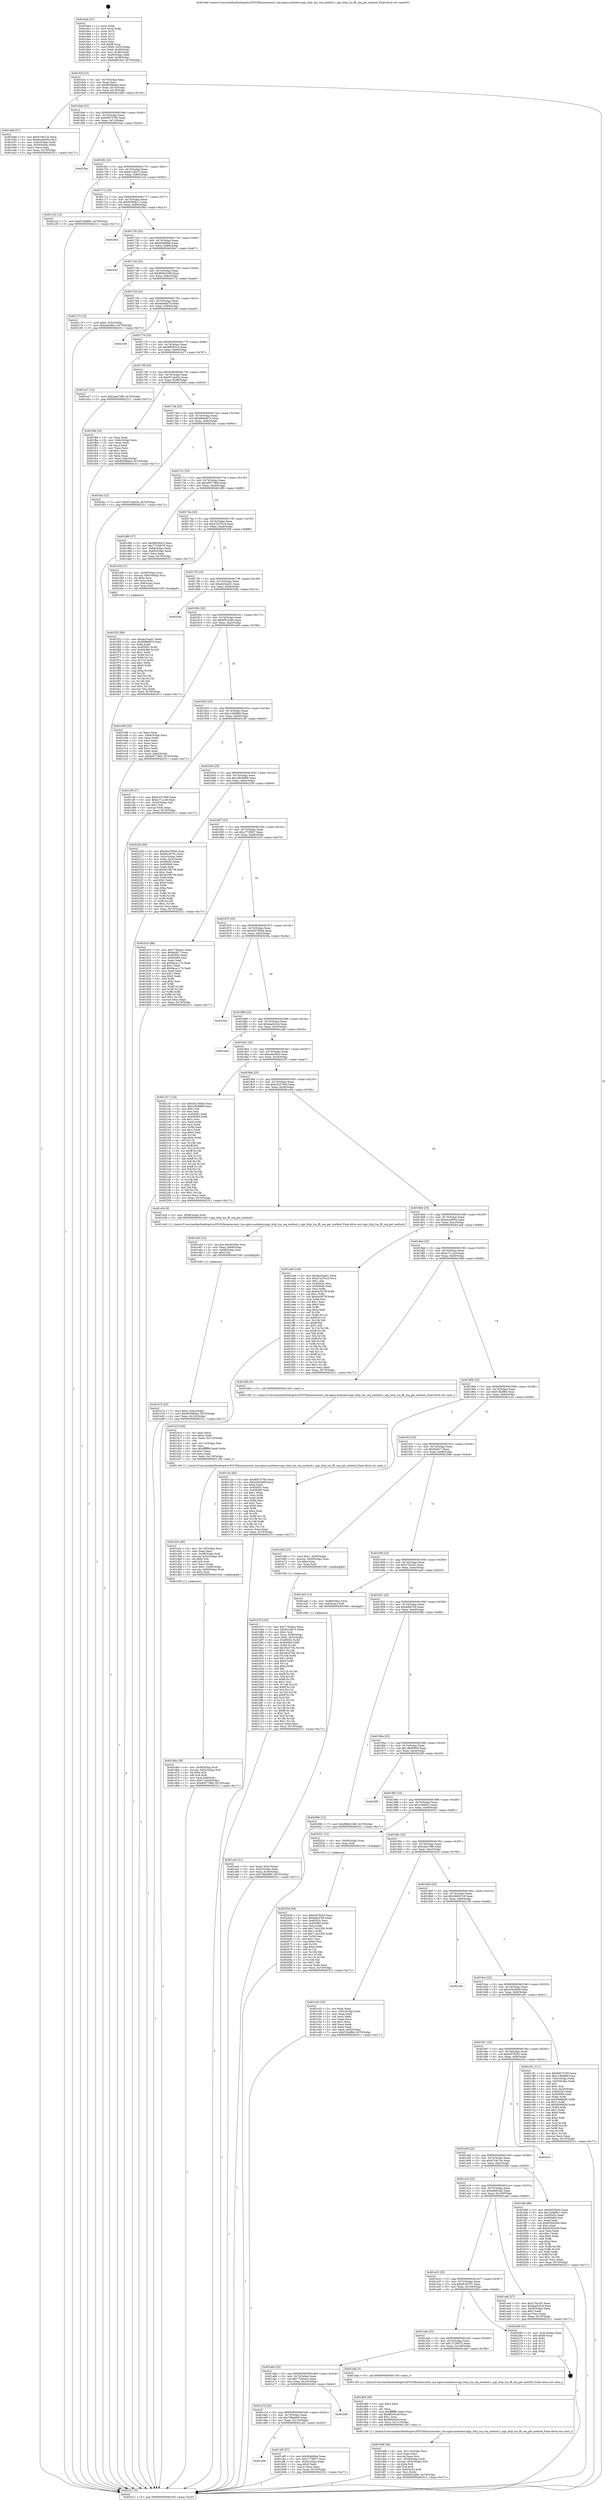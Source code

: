 digraph "0x4016a0" {
  label = "0x4016a0 (/mnt/c/Users/mathe/Desktop/tcc/POCII/binaries/extr_lua-nginx-modulesrcngx_http_lua_req_method.c_ngx_http_lua_ffi_req_get_method_Final-ollvm.out::main(0))"
  labelloc = "t"
  node[shape=record]

  Entry [label="",width=0.3,height=0.3,shape=circle,fillcolor=black,style=filled]
  "0x4016cf" [label="{
     0x4016cf [23]\l
     | [instrs]\l
     &nbsp;&nbsp;0x4016cf \<+3\>: mov -0x70(%rbp),%eax\l
     &nbsp;&nbsp;0x4016d2 \<+2\>: mov %eax,%ecx\l
     &nbsp;&nbsp;0x4016d4 \<+6\>: sub $0x80598de4,%ecx\l
     &nbsp;&nbsp;0x4016da \<+3\>: mov %eax,-0x74(%rbp)\l
     &nbsp;&nbsp;0x4016dd \<+3\>: mov %ecx,-0x78(%rbp)\l
     &nbsp;&nbsp;0x4016e0 \<+6\>: je 0000000000401e8d \<main+0x7ed\>\l
  }"]
  "0x401e8d" [label="{
     0x401e8d [27]\l
     | [instrs]\l
     &nbsp;&nbsp;0x401e8d \<+5\>: mov $0x67c8c7ce,%eax\l
     &nbsp;&nbsp;0x401e92 \<+5\>: mov $0xebcad00a,%ecx\l
     &nbsp;&nbsp;0x401e97 \<+3\>: mov -0x6c(%rbp),%edx\l
     &nbsp;&nbsp;0x401e9a \<+3\>: cmp -0x50(%rbp),%edx\l
     &nbsp;&nbsp;0x401e9d \<+3\>: cmovl %ecx,%eax\l
     &nbsp;&nbsp;0x401ea0 \<+3\>: mov %eax,-0x70(%rbp)\l
     &nbsp;&nbsp;0x401ea3 \<+5\>: jmp 0000000000402311 \<main+0xc71\>\l
  }"]
  "0x4016e6" [label="{
     0x4016e6 [22]\l
     | [instrs]\l
     &nbsp;&nbsp;0x4016e6 \<+5\>: jmp 00000000004016eb \<main+0x4b\>\l
     &nbsp;&nbsp;0x4016eb \<+3\>: mov -0x74(%rbp),%eax\l
     &nbsp;&nbsp;0x4016ee \<+5\>: sub $0x80b75760,%eax\l
     &nbsp;&nbsp;0x4016f3 \<+3\>: mov %eax,-0x7c(%rbp)\l
     &nbsp;&nbsp;0x4016f6 \<+6\>: je 00000000004022ae \<main+0xc0e\>\l
  }"]
  Exit [label="",width=0.3,height=0.3,shape=circle,fillcolor=black,style=filled,peripheries=2]
  "0x4022ae" [label="{
     0x4022ae\l
  }", style=dashed]
  "0x4016fc" [label="{
     0x4016fc [22]\l
     | [instrs]\l
     &nbsp;&nbsp;0x4016fc \<+5\>: jmp 0000000000401701 \<main+0x61\>\l
     &nbsp;&nbsp;0x401701 \<+3\>: mov -0x74(%rbp),%eax\l
     &nbsp;&nbsp;0x401704 \<+5\>: sub $0x81c2fa72,%eax\l
     &nbsp;&nbsp;0x401709 \<+3\>: mov %eax,-0x80(%rbp)\l
     &nbsp;&nbsp;0x40170c \<+6\>: je 0000000000401c22 \<main+0x582\>\l
  }"]
  "0x40203d" [label="{
     0x40203d [94]\l
     | [instrs]\l
     &nbsp;&nbsp;0x40203d \<+5\>: mov $0x65f782b5,%ecx\l
     &nbsp;&nbsp;0x402042 \<+5\>: mov $0x9d0d760,%edx\l
     &nbsp;&nbsp;0x402047 \<+7\>: mov 0x40505c,%esi\l
     &nbsp;&nbsp;0x40204e \<+8\>: mov 0x405060,%r8d\l
     &nbsp;&nbsp;0x402056 \<+3\>: mov %esi,%r9d\l
     &nbsp;&nbsp;0x402059 \<+7\>: add $0x71dc2350,%r9d\l
     &nbsp;&nbsp;0x402060 \<+4\>: sub $0x1,%r9d\l
     &nbsp;&nbsp;0x402064 \<+7\>: sub $0x71dc2350,%r9d\l
     &nbsp;&nbsp;0x40206b \<+4\>: imul %r9d,%esi\l
     &nbsp;&nbsp;0x40206f \<+3\>: and $0x1,%esi\l
     &nbsp;&nbsp;0x402072 \<+3\>: cmp $0x0,%esi\l
     &nbsp;&nbsp;0x402075 \<+4\>: sete %r10b\l
     &nbsp;&nbsp;0x402079 \<+4\>: cmp $0xa,%r8d\l
     &nbsp;&nbsp;0x40207d \<+4\>: setl %r11b\l
     &nbsp;&nbsp;0x402081 \<+3\>: mov %r10b,%bl\l
     &nbsp;&nbsp;0x402084 \<+3\>: and %r11b,%bl\l
     &nbsp;&nbsp;0x402087 \<+3\>: xor %r11b,%r10b\l
     &nbsp;&nbsp;0x40208a \<+3\>: or %r10b,%bl\l
     &nbsp;&nbsp;0x40208d \<+3\>: test $0x1,%bl\l
     &nbsp;&nbsp;0x402090 \<+3\>: cmovne %edx,%ecx\l
     &nbsp;&nbsp;0x402093 \<+3\>: mov %ecx,-0x70(%rbp)\l
     &nbsp;&nbsp;0x402096 \<+5\>: jmp 0000000000402311 \<main+0xc71\>\l
  }"]
  "0x401c22" [label="{
     0x401c22 [12]\l
     | [instrs]\l
     &nbsp;&nbsp;0x401c22 \<+7\>: movl $0xf15bdf84,-0x70(%rbp)\l
     &nbsp;&nbsp;0x401c29 \<+5\>: jmp 0000000000402311 \<main+0xc71\>\l
  }"]
  "0x401712" [label="{
     0x401712 [25]\l
     | [instrs]\l
     &nbsp;&nbsp;0x401712 \<+5\>: jmp 0000000000401717 \<main+0x77\>\l
     &nbsp;&nbsp;0x401717 \<+3\>: mov -0x74(%rbp),%eax\l
     &nbsp;&nbsp;0x40171a \<+5\>: sub $0x81f0db11,%eax\l
     &nbsp;&nbsp;0x40171f \<+6\>: mov %eax,-0x84(%rbp)\l
     &nbsp;&nbsp;0x401725 \<+6\>: je 00000000004020b3 \<main+0xa13\>\l
  }"]
  "0x401f53" [label="{
     0x401f53 [89]\l
     | [instrs]\l
     &nbsp;&nbsp;0x401f53 \<+5\>: mov $0xab25aa01,%edx\l
     &nbsp;&nbsp;0x401f58 \<+5\>: mov $0x999e0874,%esi\l
     &nbsp;&nbsp;0x401f5d \<+3\>: xor %r8d,%r8d\l
     &nbsp;&nbsp;0x401f60 \<+8\>: mov 0x40505c,%r9d\l
     &nbsp;&nbsp;0x401f68 \<+8\>: mov 0x405060,%r10d\l
     &nbsp;&nbsp;0x401f70 \<+4\>: sub $0x1,%r8d\l
     &nbsp;&nbsp;0x401f74 \<+3\>: mov %r9d,%r11d\l
     &nbsp;&nbsp;0x401f77 \<+3\>: add %r8d,%r11d\l
     &nbsp;&nbsp;0x401f7a \<+4\>: imul %r11d,%r9d\l
     &nbsp;&nbsp;0x401f7e \<+4\>: and $0x1,%r9d\l
     &nbsp;&nbsp;0x401f82 \<+4\>: cmp $0x0,%r9d\l
     &nbsp;&nbsp;0x401f86 \<+3\>: sete %bl\l
     &nbsp;&nbsp;0x401f89 \<+4\>: cmp $0xa,%r10d\l
     &nbsp;&nbsp;0x401f8d \<+4\>: setl %r14b\l
     &nbsp;&nbsp;0x401f91 \<+3\>: mov %bl,%r15b\l
     &nbsp;&nbsp;0x401f94 \<+3\>: and %r14b,%r15b\l
     &nbsp;&nbsp;0x401f97 \<+3\>: xor %r14b,%bl\l
     &nbsp;&nbsp;0x401f9a \<+3\>: or %bl,%r15b\l
     &nbsp;&nbsp;0x401f9d \<+4\>: test $0x1,%r15b\l
     &nbsp;&nbsp;0x401fa1 \<+3\>: cmovne %esi,%edx\l
     &nbsp;&nbsp;0x401fa4 \<+3\>: mov %edx,-0x70(%rbp)\l
     &nbsp;&nbsp;0x401fa7 \<+5\>: jmp 0000000000402311 \<main+0xc71\>\l
  }"]
  "0x4020b3" [label="{
     0x4020b3\l
  }", style=dashed]
  "0x40172b" [label="{
     0x40172b [25]\l
     | [instrs]\l
     &nbsp;&nbsp;0x40172b \<+5\>: jmp 0000000000401730 \<main+0x90\>\l
     &nbsp;&nbsp;0x401730 \<+3\>: mov -0x74(%rbp),%eax\l
     &nbsp;&nbsp;0x401733 \<+5\>: sub $0x85afd9eb,%eax\l
     &nbsp;&nbsp;0x401738 \<+6\>: mov %eax,-0x88(%rbp)\l
     &nbsp;&nbsp;0x40173e \<+6\>: je 00000000004020a7 \<main+0xa07\>\l
  }"]
  "0x401e74" [label="{
     0x401e74 [25]\l
     | [instrs]\l
     &nbsp;&nbsp;0x401e74 \<+7\>: movl $0x0,-0x6c(%rbp)\l
     &nbsp;&nbsp;0x401e7b \<+7\>: movl $0x80598de4,-0x70(%rbp)\l
     &nbsp;&nbsp;0x401e82 \<+6\>: mov %eax,-0x120(%rbp)\l
     &nbsp;&nbsp;0x401e88 \<+5\>: jmp 0000000000402311 \<main+0xc71\>\l
  }"]
  "0x4020a7" [label="{
     0x4020a7\l
  }", style=dashed]
  "0x401744" [label="{
     0x401744 [25]\l
     | [instrs]\l
     &nbsp;&nbsp;0x401744 \<+5\>: jmp 0000000000401749 \<main+0xa9\>\l
     &nbsp;&nbsp;0x401749 \<+3\>: mov -0x74(%rbp),%eax\l
     &nbsp;&nbsp;0x40174c \<+5\>: sub $0x86b62348,%eax\l
     &nbsp;&nbsp;0x401751 \<+6\>: mov %eax,-0x8c(%rbp)\l
     &nbsp;&nbsp;0x401757 \<+6\>: je 0000000000402174 \<main+0xad4\>\l
  }"]
  "0x401e5d" [label="{
     0x401e5d [23]\l
     | [instrs]\l
     &nbsp;&nbsp;0x401e5d \<+10\>: movabs $0x4030b6,%rdi\l
     &nbsp;&nbsp;0x401e67 \<+3\>: mov %eax,-0x68(%rbp)\l
     &nbsp;&nbsp;0x401e6a \<+3\>: mov -0x68(%rbp),%esi\l
     &nbsp;&nbsp;0x401e6d \<+2\>: mov $0x0,%al\l
     &nbsp;&nbsp;0x401e6f \<+5\>: call 0000000000401040 \<printf@plt\>\l
     | [calls]\l
     &nbsp;&nbsp;0x401040 \{1\} (unknown)\l
  }"]
  "0x402174" [label="{
     0x402174 [19]\l
     | [instrs]\l
     &nbsp;&nbsp;0x402174 \<+7\>: movl $0x0,-0x3c(%rbp)\l
     &nbsp;&nbsp;0x40217b \<+7\>: movl $0xe4ec8fce,-0x70(%rbp)\l
     &nbsp;&nbsp;0x402182 \<+5\>: jmp 0000000000402311 \<main+0xc71\>\l
  }"]
  "0x40175d" [label="{
     0x40175d [25]\l
     | [instrs]\l
     &nbsp;&nbsp;0x40175d \<+5\>: jmp 0000000000401762 \<main+0xc2\>\l
     &nbsp;&nbsp;0x401762 \<+3\>: mov -0x74(%rbp),%eax\l
     &nbsp;&nbsp;0x401765 \<+5\>: sub $0x8ae8da7b,%eax\l
     &nbsp;&nbsp;0x40176a \<+6\>: mov %eax,-0x90(%rbp)\l
     &nbsp;&nbsp;0x401770 \<+6\>: je 0000000000402168 \<main+0xac8\>\l
  }"]
  "0x401dd8" [label="{
     0x401dd8 [46]\l
     | [instrs]\l
     &nbsp;&nbsp;0x401dd8 \<+6\>: mov -0x11c(%rbp),%ecx\l
     &nbsp;&nbsp;0x401dde \<+3\>: imul %eax,%ecx\l
     &nbsp;&nbsp;0x401de1 \<+3\>: movslq %ecx,%rsi\l
     &nbsp;&nbsp;0x401de4 \<+4\>: mov -0x58(%rbp),%rdi\l
     &nbsp;&nbsp;0x401de8 \<+4\>: movslq -0x5c(%rbp),%r8\l
     &nbsp;&nbsp;0x401dec \<+4\>: shl $0x4,%r8\l
     &nbsp;&nbsp;0x401df0 \<+3\>: add %r8,%rdi\l
     &nbsp;&nbsp;0x401df3 \<+4\>: mov 0x8(%rdi),%rdi\l
     &nbsp;&nbsp;0x401df7 \<+3\>: mov %rsi,(%rdi)\l
     &nbsp;&nbsp;0x401dfa \<+7\>: movl $0xbf522a9c,-0x70(%rbp)\l
     &nbsp;&nbsp;0x401e01 \<+5\>: jmp 0000000000402311 \<main+0xc71\>\l
  }"]
  "0x402168" [label="{
     0x402168\l
  }", style=dashed]
  "0x401776" [label="{
     0x401776 [25]\l
     | [instrs]\l
     &nbsp;&nbsp;0x401776 \<+5\>: jmp 000000000040177b \<main+0xdb\>\l
     &nbsp;&nbsp;0x40177b \<+3\>: mov -0x74(%rbp),%eax\l
     &nbsp;&nbsp;0x40177e \<+5\>: sub $0x8f9393c3,%eax\l
     &nbsp;&nbsp;0x401783 \<+6\>: mov %eax,-0x94(%rbp)\l
     &nbsp;&nbsp;0x401789 \<+6\>: je 0000000000401e27 \<main+0x787\>\l
  }"]
  "0x401db0" [label="{
     0x401db0 [40]\l
     | [instrs]\l
     &nbsp;&nbsp;0x401db0 \<+5\>: mov $0x2,%ecx\l
     &nbsp;&nbsp;0x401db5 \<+1\>: cltd\l
     &nbsp;&nbsp;0x401db6 \<+2\>: idiv %ecx\l
     &nbsp;&nbsp;0x401db8 \<+6\>: imul $0xfffffffe,%edx,%ecx\l
     &nbsp;&nbsp;0x401dbe \<+6\>: sub $0x8f2eb2af,%ecx\l
     &nbsp;&nbsp;0x401dc4 \<+3\>: add $0x1,%ecx\l
     &nbsp;&nbsp;0x401dc7 \<+6\>: add $0x8f2eb2af,%ecx\l
     &nbsp;&nbsp;0x401dcd \<+6\>: mov %ecx,-0x11c(%rbp)\l
     &nbsp;&nbsp;0x401dd3 \<+5\>: call 0000000000401160 \<next_i\>\l
     | [calls]\l
     &nbsp;&nbsp;0x401160 \{1\} (/mnt/c/Users/mathe/Desktop/tcc/POCII/binaries/extr_lua-nginx-modulesrcngx_http_lua_req_method.c_ngx_http_lua_ffi_req_get_method_Final-ollvm.out::next_i)\l
  }"]
  "0x401e27" [label="{
     0x401e27 [12]\l
     | [instrs]\l
     &nbsp;&nbsp;0x401e27 \<+7\>: movl $0x2eee7df6,-0x70(%rbp)\l
     &nbsp;&nbsp;0x401e2e \<+5\>: jmp 0000000000402311 \<main+0xc71\>\l
  }"]
  "0x40178f" [label="{
     0x40178f [25]\l
     | [instrs]\l
     &nbsp;&nbsp;0x40178f \<+5\>: jmp 0000000000401794 \<main+0xf4\>\l
     &nbsp;&nbsp;0x401794 \<+3\>: mov -0x74(%rbp),%eax\l
     &nbsp;&nbsp;0x401797 \<+5\>: sub $0x97cab03a,%eax\l
     &nbsp;&nbsp;0x40179c \<+6\>: mov %eax,-0x98(%rbp)\l
     &nbsp;&nbsp;0x4017a2 \<+6\>: je 0000000000401fb8 \<main+0x918\>\l
  }"]
  "0x401d6a" [label="{
     0x401d6a [38]\l
     | [instrs]\l
     &nbsp;&nbsp;0x401d6a \<+4\>: mov -0x58(%rbp),%rdi\l
     &nbsp;&nbsp;0x401d6e \<+4\>: movslq -0x5c(%rbp),%r8\l
     &nbsp;&nbsp;0x401d72 \<+4\>: shl $0x4,%r8\l
     &nbsp;&nbsp;0x401d76 \<+3\>: add %r8,%rdi\l
     &nbsp;&nbsp;0x401d79 \<+4\>: mov %rax,0x8(%rdi)\l
     &nbsp;&nbsp;0x401d7d \<+7\>: movl $0x0,-0x64(%rbp)\l
     &nbsp;&nbsp;0x401d84 \<+7\>: movl $0xa0977d69,-0x70(%rbp)\l
     &nbsp;&nbsp;0x401d8b \<+5\>: jmp 0000000000402311 \<main+0xc71\>\l
  }"]
  "0x401fb8" [label="{
     0x401fb8 [33]\l
     | [instrs]\l
     &nbsp;&nbsp;0x401fb8 \<+2\>: xor %eax,%eax\l
     &nbsp;&nbsp;0x401fba \<+3\>: mov -0x6c(%rbp),%ecx\l
     &nbsp;&nbsp;0x401fbd \<+2\>: mov %eax,%edx\l
     &nbsp;&nbsp;0x401fbf \<+2\>: sub %ecx,%edx\l
     &nbsp;&nbsp;0x401fc1 \<+2\>: mov %eax,%ecx\l
     &nbsp;&nbsp;0x401fc3 \<+3\>: sub $0x1,%ecx\l
     &nbsp;&nbsp;0x401fc6 \<+2\>: add %ecx,%edx\l
     &nbsp;&nbsp;0x401fc8 \<+2\>: sub %edx,%eax\l
     &nbsp;&nbsp;0x401fca \<+3\>: mov %eax,-0x6c(%rbp)\l
     &nbsp;&nbsp;0x401fcd \<+7\>: movl $0x80598de4,-0x70(%rbp)\l
     &nbsp;&nbsp;0x401fd4 \<+5\>: jmp 0000000000402311 \<main+0xc71\>\l
  }"]
  "0x4017a8" [label="{
     0x4017a8 [25]\l
     | [instrs]\l
     &nbsp;&nbsp;0x4017a8 \<+5\>: jmp 00000000004017ad \<main+0x10d\>\l
     &nbsp;&nbsp;0x4017ad \<+3\>: mov -0x74(%rbp),%eax\l
     &nbsp;&nbsp;0x4017b0 \<+5\>: sub $0x999e0874,%eax\l
     &nbsp;&nbsp;0x4017b5 \<+6\>: mov %eax,-0x9c(%rbp)\l
     &nbsp;&nbsp;0x4017bb \<+6\>: je 0000000000401fac \<main+0x90c\>\l
  }"]
  "0x401d3c" [label="{
     0x401d3c [46]\l
     | [instrs]\l
     &nbsp;&nbsp;0x401d3c \<+6\>: mov -0x118(%rbp),%ecx\l
     &nbsp;&nbsp;0x401d42 \<+3\>: imul %eax,%ecx\l
     &nbsp;&nbsp;0x401d45 \<+4\>: mov -0x58(%rbp),%rdi\l
     &nbsp;&nbsp;0x401d49 \<+4\>: movslq -0x5c(%rbp),%r8\l
     &nbsp;&nbsp;0x401d4d \<+4\>: shl $0x4,%r8\l
     &nbsp;&nbsp;0x401d51 \<+3\>: add %r8,%rdi\l
     &nbsp;&nbsp;0x401d54 \<+2\>: mov %ecx,(%rdi)\l
     &nbsp;&nbsp;0x401d56 \<+7\>: movl $0x1,-0x60(%rbp)\l
     &nbsp;&nbsp;0x401d5d \<+4\>: movslq -0x60(%rbp),%rdi\l
     &nbsp;&nbsp;0x401d61 \<+4\>: shl $0x3,%rdi\l
     &nbsp;&nbsp;0x401d65 \<+5\>: call 0000000000401050 \<malloc@plt\>\l
     | [calls]\l
     &nbsp;&nbsp;0x401050 \{1\} (unknown)\l
  }"]
  "0x401fac" [label="{
     0x401fac [12]\l
     | [instrs]\l
     &nbsp;&nbsp;0x401fac \<+7\>: movl $0x97cab03a,-0x70(%rbp)\l
     &nbsp;&nbsp;0x401fb3 \<+5\>: jmp 0000000000402311 \<main+0xc71\>\l
  }"]
  "0x4017c1" [label="{
     0x4017c1 [25]\l
     | [instrs]\l
     &nbsp;&nbsp;0x4017c1 \<+5\>: jmp 00000000004017c6 \<main+0x126\>\l
     &nbsp;&nbsp;0x4017c6 \<+3\>: mov -0x74(%rbp),%eax\l
     &nbsp;&nbsp;0x4017c9 \<+5\>: sub $0xa0977d69,%eax\l
     &nbsp;&nbsp;0x4017ce \<+6\>: mov %eax,-0xa0(%rbp)\l
     &nbsp;&nbsp;0x4017d4 \<+6\>: je 0000000000401d90 \<main+0x6f0\>\l
  }"]
  "0x401d10" [label="{
     0x401d10 [44]\l
     | [instrs]\l
     &nbsp;&nbsp;0x401d10 \<+2\>: xor %ecx,%ecx\l
     &nbsp;&nbsp;0x401d12 \<+5\>: mov $0x2,%edx\l
     &nbsp;&nbsp;0x401d17 \<+6\>: mov %edx,-0x114(%rbp)\l
     &nbsp;&nbsp;0x401d1d \<+1\>: cltd\l
     &nbsp;&nbsp;0x401d1e \<+6\>: mov -0x114(%rbp),%esi\l
     &nbsp;&nbsp;0x401d24 \<+2\>: idiv %esi\l
     &nbsp;&nbsp;0x401d26 \<+6\>: imul $0xfffffffe,%edx,%edx\l
     &nbsp;&nbsp;0x401d2c \<+3\>: sub $0x1,%ecx\l
     &nbsp;&nbsp;0x401d2f \<+2\>: sub %ecx,%edx\l
     &nbsp;&nbsp;0x401d31 \<+6\>: mov %edx,-0x118(%rbp)\l
     &nbsp;&nbsp;0x401d37 \<+5\>: call 0000000000401160 \<next_i\>\l
     | [calls]\l
     &nbsp;&nbsp;0x401160 \{1\} (/mnt/c/Users/mathe/Desktop/tcc/POCII/binaries/extr_lua-nginx-modulesrcngx_http_lua_req_method.c_ngx_http_lua_ffi_req_get_method_Final-ollvm.out::next_i)\l
  }"]
  "0x401d90" [label="{
     0x401d90 [27]\l
     | [instrs]\l
     &nbsp;&nbsp;0x401d90 \<+5\>: mov $0x8f9393c3,%eax\l
     &nbsp;&nbsp;0x401d95 \<+5\>: mov $0x77230075,%ecx\l
     &nbsp;&nbsp;0x401d9a \<+3\>: mov -0x64(%rbp),%edx\l
     &nbsp;&nbsp;0x401d9d \<+3\>: cmp -0x60(%rbp),%edx\l
     &nbsp;&nbsp;0x401da0 \<+3\>: cmovl %ecx,%eax\l
     &nbsp;&nbsp;0x401da3 \<+3\>: mov %eax,-0x70(%rbp)\l
     &nbsp;&nbsp;0x401da6 \<+5\>: jmp 0000000000402311 \<main+0xc71\>\l
  }"]
  "0x4017da" [label="{
     0x4017da [25]\l
     | [instrs]\l
     &nbsp;&nbsp;0x4017da \<+5\>: jmp 00000000004017df \<main+0x13f\>\l
     &nbsp;&nbsp;0x4017df \<+3\>: mov -0x74(%rbp),%eax\l
     &nbsp;&nbsp;0x4017e2 \<+5\>: sub $0xa7a47b16,%eax\l
     &nbsp;&nbsp;0x4017e7 \<+6\>: mov %eax,-0xa4(%rbp)\l
     &nbsp;&nbsp;0x4017ed \<+6\>: je 0000000000401f38 \<main+0x898\>\l
  }"]
  "0x401b7f" [label="{
     0x401b7f [163]\l
     | [instrs]\l
     &nbsp;&nbsp;0x401b7f \<+5\>: mov $0x772b5acc,%ecx\l
     &nbsp;&nbsp;0x401b84 \<+5\>: mov $0x81c2fa72,%edx\l
     &nbsp;&nbsp;0x401b89 \<+3\>: mov $0x1,%sil\l
     &nbsp;&nbsp;0x401b8c \<+4\>: mov %rax,-0x58(%rbp)\l
     &nbsp;&nbsp;0x401b90 \<+7\>: movl $0x0,-0x5c(%rbp)\l
     &nbsp;&nbsp;0x401b97 \<+8\>: mov 0x40505c,%r8d\l
     &nbsp;&nbsp;0x401b9f \<+8\>: mov 0x405060,%r9d\l
     &nbsp;&nbsp;0x401ba7 \<+3\>: mov %r8d,%r10d\l
     &nbsp;&nbsp;0x401baa \<+7\>: add $0x28cd75fc,%r10d\l
     &nbsp;&nbsp;0x401bb1 \<+4\>: sub $0x1,%r10d\l
     &nbsp;&nbsp;0x401bb5 \<+7\>: sub $0x28cd75fc,%r10d\l
     &nbsp;&nbsp;0x401bbc \<+4\>: imul %r10d,%r8d\l
     &nbsp;&nbsp;0x401bc0 \<+4\>: and $0x1,%r8d\l
     &nbsp;&nbsp;0x401bc4 \<+4\>: cmp $0x0,%r8d\l
     &nbsp;&nbsp;0x401bc8 \<+4\>: sete %r11b\l
     &nbsp;&nbsp;0x401bcc \<+4\>: cmp $0xa,%r9d\l
     &nbsp;&nbsp;0x401bd0 \<+3\>: setl %bl\l
     &nbsp;&nbsp;0x401bd3 \<+3\>: mov %r11b,%r14b\l
     &nbsp;&nbsp;0x401bd6 \<+4\>: xor $0xff,%r14b\l
     &nbsp;&nbsp;0x401bda \<+3\>: mov %bl,%r15b\l
     &nbsp;&nbsp;0x401bdd \<+4\>: xor $0xff,%r15b\l
     &nbsp;&nbsp;0x401be1 \<+4\>: xor $0x1,%sil\l
     &nbsp;&nbsp;0x401be5 \<+3\>: mov %r14b,%r12b\l
     &nbsp;&nbsp;0x401be8 \<+4\>: and $0xff,%r12b\l
     &nbsp;&nbsp;0x401bec \<+3\>: and %sil,%r11b\l
     &nbsp;&nbsp;0x401bef \<+3\>: mov %r15b,%r13b\l
     &nbsp;&nbsp;0x401bf2 \<+4\>: and $0xff,%r13b\l
     &nbsp;&nbsp;0x401bf6 \<+3\>: and %sil,%bl\l
     &nbsp;&nbsp;0x401bf9 \<+3\>: or %r11b,%r12b\l
     &nbsp;&nbsp;0x401bfc \<+3\>: or %bl,%r13b\l
     &nbsp;&nbsp;0x401bff \<+3\>: xor %r13b,%r12b\l
     &nbsp;&nbsp;0x401c02 \<+3\>: or %r15b,%r14b\l
     &nbsp;&nbsp;0x401c05 \<+4\>: xor $0xff,%r14b\l
     &nbsp;&nbsp;0x401c09 \<+4\>: or $0x1,%sil\l
     &nbsp;&nbsp;0x401c0d \<+3\>: and %sil,%r14b\l
     &nbsp;&nbsp;0x401c10 \<+3\>: or %r14b,%r12b\l
     &nbsp;&nbsp;0x401c13 \<+4\>: test $0x1,%r12b\l
     &nbsp;&nbsp;0x401c17 \<+3\>: cmovne %edx,%ecx\l
     &nbsp;&nbsp;0x401c1a \<+3\>: mov %ecx,-0x70(%rbp)\l
     &nbsp;&nbsp;0x401c1d \<+5\>: jmp 0000000000402311 \<main+0xc71\>\l
  }"]
  "0x401f38" [label="{
     0x401f38 [27]\l
     | [instrs]\l
     &nbsp;&nbsp;0x401f38 \<+4\>: mov -0x58(%rbp),%rax\l
     &nbsp;&nbsp;0x401f3c \<+4\>: movslq -0x6c(%rbp),%rcx\l
     &nbsp;&nbsp;0x401f40 \<+4\>: shl $0x4,%rcx\l
     &nbsp;&nbsp;0x401f44 \<+3\>: add %rcx,%rax\l
     &nbsp;&nbsp;0x401f47 \<+4\>: mov 0x8(%rax),%rax\l
     &nbsp;&nbsp;0x401f4b \<+3\>: mov %rax,%rdi\l
     &nbsp;&nbsp;0x401f4e \<+5\>: call 0000000000401030 \<free@plt\>\l
     | [calls]\l
     &nbsp;&nbsp;0x401030 \{1\} (unknown)\l
  }"]
  "0x4017f3" [label="{
     0x4017f3 [25]\l
     | [instrs]\l
     &nbsp;&nbsp;0x4017f3 \<+5\>: jmp 00000000004017f8 \<main+0x158\>\l
     &nbsp;&nbsp;0x4017f8 \<+3\>: mov -0x74(%rbp),%eax\l
     &nbsp;&nbsp;0x4017fb \<+5\>: sub $0xab25aa01,%eax\l
     &nbsp;&nbsp;0x401800 \<+6\>: mov %eax,-0xa8(%rbp)\l
     &nbsp;&nbsp;0x401806 \<+6\>: je 00000000004022ba \<main+0xc1a\>\l
  }"]
  "0x401a96" [label="{
     0x401a96\l
  }", style=dashed]
  "0x4022ba" [label="{
     0x4022ba\l
  }", style=dashed]
  "0x40180c" [label="{
     0x40180c [25]\l
     | [instrs]\l
     &nbsp;&nbsp;0x40180c \<+5\>: jmp 0000000000401811 \<main+0x171\>\l
     &nbsp;&nbsp;0x401811 \<+3\>: mov -0x74(%rbp),%eax\l
     &nbsp;&nbsp;0x401814 \<+5\>: sub $0xbf522a9c,%eax\l
     &nbsp;&nbsp;0x401819 \<+6\>: mov %eax,-0xac(%rbp)\l
     &nbsp;&nbsp;0x40181f \<+6\>: je 0000000000401e06 \<main+0x766\>\l
  }"]
  "0x401af5" [label="{
     0x401af5 [27]\l
     | [instrs]\l
     &nbsp;&nbsp;0x401af5 \<+5\>: mov $0x85afd9eb,%eax\l
     &nbsp;&nbsp;0x401afa \<+5\>: mov $0xc773f937,%ecx\l
     &nbsp;&nbsp;0x401aff \<+3\>: mov -0x34(%rbp),%edx\l
     &nbsp;&nbsp;0x401b02 \<+3\>: cmp $0x0,%edx\l
     &nbsp;&nbsp;0x401b05 \<+3\>: cmove %ecx,%eax\l
     &nbsp;&nbsp;0x401b08 \<+3\>: mov %eax,-0x70(%rbp)\l
     &nbsp;&nbsp;0x401b0b \<+5\>: jmp 0000000000402311 \<main+0xc71\>\l
  }"]
  "0x401e06" [label="{
     0x401e06 [33]\l
     | [instrs]\l
     &nbsp;&nbsp;0x401e06 \<+2\>: xor %eax,%eax\l
     &nbsp;&nbsp;0x401e08 \<+3\>: mov -0x64(%rbp),%ecx\l
     &nbsp;&nbsp;0x401e0b \<+2\>: mov %eax,%edx\l
     &nbsp;&nbsp;0x401e0d \<+2\>: sub %ecx,%edx\l
     &nbsp;&nbsp;0x401e0f \<+2\>: mov %eax,%ecx\l
     &nbsp;&nbsp;0x401e11 \<+3\>: sub $0x1,%ecx\l
     &nbsp;&nbsp;0x401e14 \<+2\>: add %ecx,%edx\l
     &nbsp;&nbsp;0x401e16 \<+2\>: sub %edx,%eax\l
     &nbsp;&nbsp;0x401e18 \<+3\>: mov %eax,-0x64(%rbp)\l
     &nbsp;&nbsp;0x401e1b \<+7\>: movl $0xa0977d69,-0x70(%rbp)\l
     &nbsp;&nbsp;0x401e22 \<+5\>: jmp 0000000000402311 \<main+0xc71\>\l
  }"]
  "0x401825" [label="{
     0x401825 [25]\l
     | [instrs]\l
     &nbsp;&nbsp;0x401825 \<+5\>: jmp 000000000040182a \<main+0x18a\>\l
     &nbsp;&nbsp;0x40182a \<+3\>: mov -0x74(%rbp),%eax\l
     &nbsp;&nbsp;0x40182d \<+5\>: sub $0xc149df9d,%eax\l
     &nbsp;&nbsp;0x401832 \<+6\>: mov %eax,-0xb0(%rbp)\l
     &nbsp;&nbsp;0x401838 \<+6\>: je 0000000000401cf0 \<main+0x650\>\l
  }"]
  "0x401a7d" [label="{
     0x401a7d [25]\l
     | [instrs]\l
     &nbsp;&nbsp;0x401a7d \<+5\>: jmp 0000000000401a82 \<main+0x3e2\>\l
     &nbsp;&nbsp;0x401a82 \<+3\>: mov -0x74(%rbp),%eax\l
     &nbsp;&nbsp;0x401a85 \<+5\>: sub $0x788a4fd5,%eax\l
     &nbsp;&nbsp;0x401a8a \<+6\>: mov %eax,-0x110(%rbp)\l
     &nbsp;&nbsp;0x401a90 \<+6\>: je 0000000000401af5 \<main+0x455\>\l
  }"]
  "0x401cf0" [label="{
     0x401cf0 [27]\l
     | [instrs]\l
     &nbsp;&nbsp;0x401cf0 \<+5\>: mov $0xe52278e8,%eax\l
     &nbsp;&nbsp;0x401cf5 \<+5\>: mov $0xec711cc9,%ecx\l
     &nbsp;&nbsp;0x401cfa \<+3\>: mov -0x2d(%rbp),%dl\l
     &nbsp;&nbsp;0x401cfd \<+3\>: test $0x1,%dl\l
     &nbsp;&nbsp;0x401d00 \<+3\>: cmovne %ecx,%eax\l
     &nbsp;&nbsp;0x401d03 \<+3\>: mov %eax,-0x70(%rbp)\l
     &nbsp;&nbsp;0x401d06 \<+5\>: jmp 0000000000402311 \<main+0xc71\>\l
  }"]
  "0x40183e" [label="{
     0x40183e [25]\l
     | [instrs]\l
     &nbsp;&nbsp;0x40183e \<+5\>: jmp 0000000000401843 \<main+0x1a3\>\l
     &nbsp;&nbsp;0x401843 \<+3\>: mov -0x74(%rbp),%eax\l
     &nbsp;&nbsp;0x401846 \<+5\>: sub $0xc4938889,%eax\l
     &nbsp;&nbsp;0x40184b \<+6\>: mov %eax,-0xb4(%rbp)\l
     &nbsp;&nbsp;0x401851 \<+6\>: je 000000000040220d \<main+0xb6d\>\l
  }"]
  "0x402280" [label="{
     0x402280\l
  }", style=dashed]
  "0x40220d" [label="{
     0x40220d [94]\l
     | [instrs]\l
     &nbsp;&nbsp;0x40220d \<+5\>: mov $0xd5a7856d,%eax\l
     &nbsp;&nbsp;0x402212 \<+5\>: mov $0x6fc38701,%ecx\l
     &nbsp;&nbsp;0x402217 \<+3\>: mov -0x3c(%rbp),%edx\l
     &nbsp;&nbsp;0x40221a \<+3\>: mov %edx,-0x2c(%rbp)\l
     &nbsp;&nbsp;0x40221d \<+7\>: mov 0x40505c,%edx\l
     &nbsp;&nbsp;0x402224 \<+7\>: mov 0x405060,%esi\l
     &nbsp;&nbsp;0x40222b \<+2\>: mov %edx,%edi\l
     &nbsp;&nbsp;0x40222d \<+6\>: sub $0x4018b739,%edi\l
     &nbsp;&nbsp;0x402233 \<+3\>: sub $0x1,%edi\l
     &nbsp;&nbsp;0x402236 \<+6\>: add $0x4018b739,%edi\l
     &nbsp;&nbsp;0x40223c \<+3\>: imul %edi,%edx\l
     &nbsp;&nbsp;0x40223f \<+3\>: and $0x1,%edx\l
     &nbsp;&nbsp;0x402242 \<+3\>: cmp $0x0,%edx\l
     &nbsp;&nbsp;0x402245 \<+4\>: sete %r8b\l
     &nbsp;&nbsp;0x402249 \<+3\>: cmp $0xa,%esi\l
     &nbsp;&nbsp;0x40224c \<+4\>: setl %r9b\l
     &nbsp;&nbsp;0x402250 \<+3\>: mov %r8b,%r10b\l
     &nbsp;&nbsp;0x402253 \<+3\>: and %r9b,%r10b\l
     &nbsp;&nbsp;0x402256 \<+3\>: xor %r9b,%r8b\l
     &nbsp;&nbsp;0x402259 \<+3\>: or %r8b,%r10b\l
     &nbsp;&nbsp;0x40225c \<+4\>: test $0x1,%r10b\l
     &nbsp;&nbsp;0x402260 \<+3\>: cmovne %ecx,%eax\l
     &nbsp;&nbsp;0x402263 \<+3\>: mov %eax,-0x70(%rbp)\l
     &nbsp;&nbsp;0x402266 \<+5\>: jmp 0000000000402311 \<main+0xc71\>\l
  }"]
  "0x401857" [label="{
     0x401857 [25]\l
     | [instrs]\l
     &nbsp;&nbsp;0x401857 \<+5\>: jmp 000000000040185c \<main+0x1bc\>\l
     &nbsp;&nbsp;0x40185c \<+3\>: mov -0x74(%rbp),%eax\l
     &nbsp;&nbsp;0x40185f \<+5\>: sub $0xc773f937,%eax\l
     &nbsp;&nbsp;0x401864 \<+6\>: mov %eax,-0xb8(%rbp)\l
     &nbsp;&nbsp;0x40186a \<+6\>: je 0000000000401b10 \<main+0x470\>\l
  }"]
  "0x401a64" [label="{
     0x401a64 [25]\l
     | [instrs]\l
     &nbsp;&nbsp;0x401a64 \<+5\>: jmp 0000000000401a69 \<main+0x3c9\>\l
     &nbsp;&nbsp;0x401a69 \<+3\>: mov -0x74(%rbp),%eax\l
     &nbsp;&nbsp;0x401a6c \<+5\>: sub $0x772b5acc,%eax\l
     &nbsp;&nbsp;0x401a71 \<+6\>: mov %eax,-0x10c(%rbp)\l
     &nbsp;&nbsp;0x401a77 \<+6\>: je 0000000000402280 \<main+0xbe0\>\l
  }"]
  "0x401b10" [label="{
     0x401b10 [88]\l
     | [instrs]\l
     &nbsp;&nbsp;0x401b10 \<+5\>: mov $0x772b5acc,%eax\l
     &nbsp;&nbsp;0x401b15 \<+5\>: mov $0xfdc917,%ecx\l
     &nbsp;&nbsp;0x401b1a \<+7\>: mov 0x40505c,%edx\l
     &nbsp;&nbsp;0x401b21 \<+7\>: mov 0x405060,%esi\l
     &nbsp;&nbsp;0x401b28 \<+2\>: mov %edx,%edi\l
     &nbsp;&nbsp;0x401b2a \<+6\>: sub $0x9eca1174,%edi\l
     &nbsp;&nbsp;0x401b30 \<+3\>: sub $0x1,%edi\l
     &nbsp;&nbsp;0x401b33 \<+6\>: add $0x9eca1174,%edi\l
     &nbsp;&nbsp;0x401b39 \<+3\>: imul %edi,%edx\l
     &nbsp;&nbsp;0x401b3c \<+3\>: and $0x1,%edx\l
     &nbsp;&nbsp;0x401b3f \<+3\>: cmp $0x0,%edx\l
     &nbsp;&nbsp;0x401b42 \<+4\>: sete %r8b\l
     &nbsp;&nbsp;0x401b46 \<+3\>: cmp $0xa,%esi\l
     &nbsp;&nbsp;0x401b49 \<+4\>: setl %r9b\l
     &nbsp;&nbsp;0x401b4d \<+3\>: mov %r8b,%r10b\l
     &nbsp;&nbsp;0x401b50 \<+3\>: and %r9b,%r10b\l
     &nbsp;&nbsp;0x401b53 \<+3\>: xor %r9b,%r8b\l
     &nbsp;&nbsp;0x401b56 \<+3\>: or %r8b,%r10b\l
     &nbsp;&nbsp;0x401b59 \<+4\>: test $0x1,%r10b\l
     &nbsp;&nbsp;0x401b5d \<+3\>: cmovne %ecx,%eax\l
     &nbsp;&nbsp;0x401b60 \<+3\>: mov %eax,-0x70(%rbp)\l
     &nbsp;&nbsp;0x401b63 \<+5\>: jmp 0000000000402311 \<main+0xc71\>\l
  }"]
  "0x401870" [label="{
     0x401870 [25]\l
     | [instrs]\l
     &nbsp;&nbsp;0x401870 \<+5\>: jmp 0000000000401875 \<main+0x1d5\>\l
     &nbsp;&nbsp;0x401875 \<+3\>: mov -0x74(%rbp),%eax\l
     &nbsp;&nbsp;0x401878 \<+5\>: sub $0xd5a7856d,%eax\l
     &nbsp;&nbsp;0x40187d \<+6\>: mov %eax,-0xbc(%rbp)\l
     &nbsp;&nbsp;0x401883 \<+6\>: je 000000000040230a \<main+0xc6a\>\l
  }"]
  "0x401dab" [label="{
     0x401dab [5]\l
     | [instrs]\l
     &nbsp;&nbsp;0x401dab \<+5\>: call 0000000000401160 \<next_i\>\l
     | [calls]\l
     &nbsp;&nbsp;0x401160 \{1\} (/mnt/c/Users/mathe/Desktop/tcc/POCII/binaries/extr_lua-nginx-modulesrcngx_http_lua_req_method.c_ngx_http_lua_ffi_req_get_method_Final-ollvm.out::next_i)\l
  }"]
  "0x40230a" [label="{
     0x40230a\l
  }", style=dashed]
  "0x401889" [label="{
     0x401889 [25]\l
     | [instrs]\l
     &nbsp;&nbsp;0x401889 \<+5\>: jmp 000000000040188e \<main+0x1ee\>\l
     &nbsp;&nbsp;0x40188e \<+3\>: mov -0x74(%rbp),%eax\l
     &nbsp;&nbsp;0x401891 \<+5\>: sub $0xdaa5c5c4,%eax\l
     &nbsp;&nbsp;0x401896 \<+6\>: mov %eax,-0xc0(%rbp)\l
     &nbsp;&nbsp;0x40189c \<+6\>: je 0000000000401abb \<main+0x41b\>\l
  }"]
  "0x401a4b" [label="{
     0x401a4b [25]\l
     | [instrs]\l
     &nbsp;&nbsp;0x401a4b \<+5\>: jmp 0000000000401a50 \<main+0x3b0\>\l
     &nbsp;&nbsp;0x401a50 \<+3\>: mov -0x74(%rbp),%eax\l
     &nbsp;&nbsp;0x401a53 \<+5\>: sub $0x77230075,%eax\l
     &nbsp;&nbsp;0x401a58 \<+6\>: mov %eax,-0x108(%rbp)\l
     &nbsp;&nbsp;0x401a5e \<+6\>: je 0000000000401dab \<main+0x70b\>\l
  }"]
  "0x401abb" [label="{
     0x401abb\l
  }", style=dashed]
  "0x4018a2" [label="{
     0x4018a2 [25]\l
     | [instrs]\l
     &nbsp;&nbsp;0x4018a2 \<+5\>: jmp 00000000004018a7 \<main+0x207\>\l
     &nbsp;&nbsp;0x4018a7 \<+3\>: mov -0x74(%rbp),%eax\l
     &nbsp;&nbsp;0x4018aa \<+5\>: sub $0xe4ec8fce,%eax\l
     &nbsp;&nbsp;0x4018af \<+6\>: mov %eax,-0xc4(%rbp)\l
     &nbsp;&nbsp;0x4018b5 \<+6\>: je 0000000000402187 \<main+0xae7\>\l
  }"]
  "0x40226b" [label="{
     0x40226b [21]\l
     | [instrs]\l
     &nbsp;&nbsp;0x40226b \<+3\>: mov -0x2c(%rbp),%eax\l
     &nbsp;&nbsp;0x40226e \<+7\>: add $0xf8,%rsp\l
     &nbsp;&nbsp;0x402275 \<+1\>: pop %rbx\l
     &nbsp;&nbsp;0x402276 \<+2\>: pop %r12\l
     &nbsp;&nbsp;0x402278 \<+2\>: pop %r13\l
     &nbsp;&nbsp;0x40227a \<+2\>: pop %r14\l
     &nbsp;&nbsp;0x40227c \<+2\>: pop %r15\l
     &nbsp;&nbsp;0x40227e \<+1\>: pop %rbp\l
     &nbsp;&nbsp;0x40227f \<+1\>: ret\l
  }"]
  "0x402187" [label="{
     0x402187 [134]\l
     | [instrs]\l
     &nbsp;&nbsp;0x402187 \<+5\>: mov $0xd5a7856d,%eax\l
     &nbsp;&nbsp;0x40218c \<+5\>: mov $0xc4938889,%ecx\l
     &nbsp;&nbsp;0x402191 \<+2\>: mov $0x1,%dl\l
     &nbsp;&nbsp;0x402193 \<+2\>: xor %esi,%esi\l
     &nbsp;&nbsp;0x402195 \<+7\>: mov 0x40505c,%edi\l
     &nbsp;&nbsp;0x40219c \<+8\>: mov 0x405060,%r8d\l
     &nbsp;&nbsp;0x4021a4 \<+3\>: sub $0x1,%esi\l
     &nbsp;&nbsp;0x4021a7 \<+3\>: mov %edi,%r9d\l
     &nbsp;&nbsp;0x4021aa \<+3\>: add %esi,%r9d\l
     &nbsp;&nbsp;0x4021ad \<+4\>: imul %r9d,%edi\l
     &nbsp;&nbsp;0x4021b1 \<+3\>: and $0x1,%edi\l
     &nbsp;&nbsp;0x4021b4 \<+3\>: cmp $0x0,%edi\l
     &nbsp;&nbsp;0x4021b7 \<+4\>: sete %r10b\l
     &nbsp;&nbsp;0x4021bb \<+4\>: cmp $0xa,%r8d\l
     &nbsp;&nbsp;0x4021bf \<+4\>: setl %r11b\l
     &nbsp;&nbsp;0x4021c3 \<+3\>: mov %r10b,%bl\l
     &nbsp;&nbsp;0x4021c6 \<+3\>: xor $0xff,%bl\l
     &nbsp;&nbsp;0x4021c9 \<+3\>: mov %r11b,%r14b\l
     &nbsp;&nbsp;0x4021cc \<+4\>: xor $0xff,%r14b\l
     &nbsp;&nbsp;0x4021d0 \<+3\>: xor $0x1,%dl\l
     &nbsp;&nbsp;0x4021d3 \<+3\>: mov %bl,%r15b\l
     &nbsp;&nbsp;0x4021d6 \<+4\>: and $0xff,%r15b\l
     &nbsp;&nbsp;0x4021da \<+3\>: and %dl,%r10b\l
     &nbsp;&nbsp;0x4021dd \<+3\>: mov %r14b,%r12b\l
     &nbsp;&nbsp;0x4021e0 \<+4\>: and $0xff,%r12b\l
     &nbsp;&nbsp;0x4021e4 \<+3\>: and %dl,%r11b\l
     &nbsp;&nbsp;0x4021e7 \<+3\>: or %r10b,%r15b\l
     &nbsp;&nbsp;0x4021ea \<+3\>: or %r11b,%r12b\l
     &nbsp;&nbsp;0x4021ed \<+3\>: xor %r12b,%r15b\l
     &nbsp;&nbsp;0x4021f0 \<+3\>: or %r14b,%bl\l
     &nbsp;&nbsp;0x4021f3 \<+3\>: xor $0xff,%bl\l
     &nbsp;&nbsp;0x4021f6 \<+3\>: or $0x1,%dl\l
     &nbsp;&nbsp;0x4021f9 \<+2\>: and %dl,%bl\l
     &nbsp;&nbsp;0x4021fb \<+3\>: or %bl,%r15b\l
     &nbsp;&nbsp;0x4021fe \<+4\>: test $0x1,%r15b\l
     &nbsp;&nbsp;0x402202 \<+3\>: cmovne %ecx,%eax\l
     &nbsp;&nbsp;0x402205 \<+3\>: mov %eax,-0x70(%rbp)\l
     &nbsp;&nbsp;0x402208 \<+5\>: jmp 0000000000402311 \<main+0xc71\>\l
  }"]
  "0x4018bb" [label="{
     0x4018bb [25]\l
     | [instrs]\l
     &nbsp;&nbsp;0x4018bb \<+5\>: jmp 00000000004018c0 \<main+0x220\>\l
     &nbsp;&nbsp;0x4018c0 \<+3\>: mov -0x74(%rbp),%eax\l
     &nbsp;&nbsp;0x4018c3 \<+5\>: sub $0xe52278e8,%eax\l
     &nbsp;&nbsp;0x4018c8 \<+6\>: mov %eax,-0xc8(%rbp)\l
     &nbsp;&nbsp;0x4018ce \<+6\>: je 0000000000401e54 \<main+0x7b4\>\l
  }"]
  "0x401ae0" [label="{
     0x401ae0 [21]\l
     | [instrs]\l
     &nbsp;&nbsp;0x401ae0 \<+3\>: mov %eax,-0x4c(%rbp)\l
     &nbsp;&nbsp;0x401ae3 \<+3\>: mov -0x4c(%rbp),%eax\l
     &nbsp;&nbsp;0x401ae6 \<+3\>: mov %eax,-0x34(%rbp)\l
     &nbsp;&nbsp;0x401ae9 \<+7\>: movl $0x788a4fd5,-0x70(%rbp)\l
     &nbsp;&nbsp;0x401af0 \<+5\>: jmp 0000000000402311 \<main+0xc71\>\l
  }"]
  "0x401e54" [label="{
     0x401e54 [9]\l
     | [instrs]\l
     &nbsp;&nbsp;0x401e54 \<+4\>: mov -0x58(%rbp),%rdi\l
     &nbsp;&nbsp;0x401e58 \<+5\>: call 0000000000401440 \<ngx_http_lua_ffi_req_get_method\>\l
     | [calls]\l
     &nbsp;&nbsp;0x401440 \{1\} (/mnt/c/Users/mathe/Desktop/tcc/POCII/binaries/extr_lua-nginx-modulesrcngx_http_lua_req_method.c_ngx_http_lua_ffi_req_get_method_Final-ollvm.out::ngx_http_lua_ffi_req_get_method)\l
  }"]
  "0x4018d4" [label="{
     0x4018d4 [25]\l
     | [instrs]\l
     &nbsp;&nbsp;0x4018d4 \<+5\>: jmp 00000000004018d9 \<main+0x239\>\l
     &nbsp;&nbsp;0x4018d9 \<+3\>: mov -0x74(%rbp),%eax\l
     &nbsp;&nbsp;0x4018dc \<+5\>: sub $0xebcad00a,%eax\l
     &nbsp;&nbsp;0x4018e1 \<+6\>: mov %eax,-0xcc(%rbp)\l
     &nbsp;&nbsp;0x4018e7 \<+6\>: je 0000000000401ea8 \<main+0x808\>\l
  }"]
  "0x4016a0" [label="{
     0x4016a0 [47]\l
     | [instrs]\l
     &nbsp;&nbsp;0x4016a0 \<+1\>: push %rbp\l
     &nbsp;&nbsp;0x4016a1 \<+3\>: mov %rsp,%rbp\l
     &nbsp;&nbsp;0x4016a4 \<+2\>: push %r15\l
     &nbsp;&nbsp;0x4016a6 \<+2\>: push %r14\l
     &nbsp;&nbsp;0x4016a8 \<+2\>: push %r13\l
     &nbsp;&nbsp;0x4016aa \<+2\>: push %r12\l
     &nbsp;&nbsp;0x4016ac \<+1\>: push %rbx\l
     &nbsp;&nbsp;0x4016ad \<+7\>: sub $0xf8,%rsp\l
     &nbsp;&nbsp;0x4016b4 \<+7\>: movl $0x0,-0x3c(%rbp)\l
     &nbsp;&nbsp;0x4016bb \<+3\>: mov %edi,-0x40(%rbp)\l
     &nbsp;&nbsp;0x4016be \<+4\>: mov %rsi,-0x48(%rbp)\l
     &nbsp;&nbsp;0x4016c2 \<+3\>: mov -0x40(%rbp),%edi\l
     &nbsp;&nbsp;0x4016c5 \<+3\>: mov %edi,-0x38(%rbp)\l
     &nbsp;&nbsp;0x4016c8 \<+7\>: movl $0x6e881fe2,-0x70(%rbp)\l
  }"]
  "0x401ea8" [label="{
     0x401ea8 [144]\l
     | [instrs]\l
     &nbsp;&nbsp;0x401ea8 \<+5\>: mov $0xab25aa01,%eax\l
     &nbsp;&nbsp;0x401ead \<+5\>: mov $0xa7a47b16,%ecx\l
     &nbsp;&nbsp;0x401eb2 \<+2\>: mov $0x1,%dl\l
     &nbsp;&nbsp;0x401eb4 \<+7\>: mov 0x40505c,%esi\l
     &nbsp;&nbsp;0x401ebb \<+7\>: mov 0x405060,%edi\l
     &nbsp;&nbsp;0x401ec2 \<+3\>: mov %esi,%r8d\l
     &nbsp;&nbsp;0x401ec5 \<+7\>: add $0x64c927ff,%r8d\l
     &nbsp;&nbsp;0x401ecc \<+4\>: sub $0x1,%r8d\l
     &nbsp;&nbsp;0x401ed0 \<+7\>: sub $0x64c927ff,%r8d\l
     &nbsp;&nbsp;0x401ed7 \<+4\>: imul %r8d,%esi\l
     &nbsp;&nbsp;0x401edb \<+3\>: and $0x1,%esi\l
     &nbsp;&nbsp;0x401ede \<+3\>: cmp $0x0,%esi\l
     &nbsp;&nbsp;0x401ee1 \<+4\>: sete %r9b\l
     &nbsp;&nbsp;0x401ee5 \<+3\>: cmp $0xa,%edi\l
     &nbsp;&nbsp;0x401ee8 \<+4\>: setl %r10b\l
     &nbsp;&nbsp;0x401eec \<+3\>: mov %r9b,%r11b\l
     &nbsp;&nbsp;0x401eef \<+4\>: xor $0xff,%r11b\l
     &nbsp;&nbsp;0x401ef3 \<+3\>: mov %r10b,%bl\l
     &nbsp;&nbsp;0x401ef6 \<+3\>: xor $0xff,%bl\l
     &nbsp;&nbsp;0x401ef9 \<+3\>: xor $0x1,%dl\l
     &nbsp;&nbsp;0x401efc \<+3\>: mov %r11b,%r14b\l
     &nbsp;&nbsp;0x401eff \<+4\>: and $0xff,%r14b\l
     &nbsp;&nbsp;0x401f03 \<+3\>: and %dl,%r9b\l
     &nbsp;&nbsp;0x401f06 \<+3\>: mov %bl,%r15b\l
     &nbsp;&nbsp;0x401f09 \<+4\>: and $0xff,%r15b\l
     &nbsp;&nbsp;0x401f0d \<+3\>: and %dl,%r10b\l
     &nbsp;&nbsp;0x401f10 \<+3\>: or %r9b,%r14b\l
     &nbsp;&nbsp;0x401f13 \<+3\>: or %r10b,%r15b\l
     &nbsp;&nbsp;0x401f16 \<+3\>: xor %r15b,%r14b\l
     &nbsp;&nbsp;0x401f19 \<+3\>: or %bl,%r11b\l
     &nbsp;&nbsp;0x401f1c \<+4\>: xor $0xff,%r11b\l
     &nbsp;&nbsp;0x401f20 \<+3\>: or $0x1,%dl\l
     &nbsp;&nbsp;0x401f23 \<+3\>: and %dl,%r11b\l
     &nbsp;&nbsp;0x401f26 \<+3\>: or %r11b,%r14b\l
     &nbsp;&nbsp;0x401f29 \<+4\>: test $0x1,%r14b\l
     &nbsp;&nbsp;0x401f2d \<+3\>: cmovne %ecx,%eax\l
     &nbsp;&nbsp;0x401f30 \<+3\>: mov %eax,-0x70(%rbp)\l
     &nbsp;&nbsp;0x401f33 \<+5\>: jmp 0000000000402311 \<main+0xc71\>\l
  }"]
  "0x4018ed" [label="{
     0x4018ed [25]\l
     | [instrs]\l
     &nbsp;&nbsp;0x4018ed \<+5\>: jmp 00000000004018f2 \<main+0x252\>\l
     &nbsp;&nbsp;0x4018f2 \<+3\>: mov -0x74(%rbp),%eax\l
     &nbsp;&nbsp;0x4018f5 \<+5\>: sub $0xec711cc9,%eax\l
     &nbsp;&nbsp;0x4018fa \<+6\>: mov %eax,-0xd0(%rbp)\l
     &nbsp;&nbsp;0x401900 \<+6\>: je 0000000000401d0b \<main+0x66b\>\l
  }"]
  "0x402311" [label="{
     0x402311 [5]\l
     | [instrs]\l
     &nbsp;&nbsp;0x402311 \<+5\>: jmp 00000000004016cf \<main+0x2f\>\l
  }"]
  "0x401d0b" [label="{
     0x401d0b [5]\l
     | [instrs]\l
     &nbsp;&nbsp;0x401d0b \<+5\>: call 0000000000401160 \<next_i\>\l
     | [calls]\l
     &nbsp;&nbsp;0x401160 \{1\} (/mnt/c/Users/mathe/Desktop/tcc/POCII/binaries/extr_lua-nginx-modulesrcngx_http_lua_req_method.c_ngx_http_lua_ffi_req_get_method_Final-ollvm.out::next_i)\l
  }"]
  "0x401906" [label="{
     0x401906 [25]\l
     | [instrs]\l
     &nbsp;&nbsp;0x401906 \<+5\>: jmp 000000000040190b \<main+0x26b\>\l
     &nbsp;&nbsp;0x40190b \<+3\>: mov -0x74(%rbp),%eax\l
     &nbsp;&nbsp;0x40190e \<+5\>: sub $0xf15bdf84,%eax\l
     &nbsp;&nbsp;0x401913 \<+6\>: mov %eax,-0xd4(%rbp)\l
     &nbsp;&nbsp;0x401919 \<+6\>: je 0000000000401c2e \<main+0x58e\>\l
  }"]
  "0x401a32" [label="{
     0x401a32 [25]\l
     | [instrs]\l
     &nbsp;&nbsp;0x401a32 \<+5\>: jmp 0000000000401a37 \<main+0x397\>\l
     &nbsp;&nbsp;0x401a37 \<+3\>: mov -0x74(%rbp),%eax\l
     &nbsp;&nbsp;0x401a3a \<+5\>: sub $0x6fc38701,%eax\l
     &nbsp;&nbsp;0x401a3f \<+6\>: mov %eax,-0x104(%rbp)\l
     &nbsp;&nbsp;0x401a45 \<+6\>: je 000000000040226b \<main+0xbcb\>\l
  }"]
  "0x401c2e" [label="{
     0x401c2e [83]\l
     | [instrs]\l
     &nbsp;&nbsp;0x401c2e \<+5\>: mov $0x80b75760,%eax\l
     &nbsp;&nbsp;0x401c33 \<+5\>: mov $0x42bd365f,%ecx\l
     &nbsp;&nbsp;0x401c38 \<+2\>: xor %edx,%edx\l
     &nbsp;&nbsp;0x401c3a \<+7\>: mov 0x40505c,%esi\l
     &nbsp;&nbsp;0x401c41 \<+7\>: mov 0x405060,%edi\l
     &nbsp;&nbsp;0x401c48 \<+3\>: sub $0x1,%edx\l
     &nbsp;&nbsp;0x401c4b \<+3\>: mov %esi,%r8d\l
     &nbsp;&nbsp;0x401c4e \<+3\>: add %edx,%r8d\l
     &nbsp;&nbsp;0x401c51 \<+4\>: imul %r8d,%esi\l
     &nbsp;&nbsp;0x401c55 \<+3\>: and $0x1,%esi\l
     &nbsp;&nbsp;0x401c58 \<+3\>: cmp $0x0,%esi\l
     &nbsp;&nbsp;0x401c5b \<+4\>: sete %r9b\l
     &nbsp;&nbsp;0x401c5f \<+3\>: cmp $0xa,%edi\l
     &nbsp;&nbsp;0x401c62 \<+4\>: setl %r10b\l
     &nbsp;&nbsp;0x401c66 \<+3\>: mov %r9b,%r11b\l
     &nbsp;&nbsp;0x401c69 \<+3\>: and %r10b,%r11b\l
     &nbsp;&nbsp;0x401c6c \<+3\>: xor %r10b,%r9b\l
     &nbsp;&nbsp;0x401c6f \<+3\>: or %r9b,%r11b\l
     &nbsp;&nbsp;0x401c72 \<+4\>: test $0x1,%r11b\l
     &nbsp;&nbsp;0x401c76 \<+3\>: cmovne %ecx,%eax\l
     &nbsp;&nbsp;0x401c79 \<+3\>: mov %eax,-0x70(%rbp)\l
     &nbsp;&nbsp;0x401c7c \<+5\>: jmp 0000000000402311 \<main+0xc71\>\l
  }"]
  "0x40191f" [label="{
     0x40191f [25]\l
     | [instrs]\l
     &nbsp;&nbsp;0x40191f \<+5\>: jmp 0000000000401924 \<main+0x284\>\l
     &nbsp;&nbsp;0x401924 \<+3\>: mov -0x74(%rbp),%eax\l
     &nbsp;&nbsp;0x401927 \<+5\>: sub $0xfdc917,%eax\l
     &nbsp;&nbsp;0x40192c \<+6\>: mov %eax,-0xd8(%rbp)\l
     &nbsp;&nbsp;0x401932 \<+6\>: je 0000000000401b68 \<main+0x4c8\>\l
  }"]
  "0x401aa0" [label="{
     0x401aa0 [27]\l
     | [instrs]\l
     &nbsp;&nbsp;0x401aa0 \<+5\>: mov $0x27bc202,%eax\l
     &nbsp;&nbsp;0x401aa5 \<+5\>: mov $0xdaa5c5c4,%ecx\l
     &nbsp;&nbsp;0x401aaa \<+3\>: mov -0x38(%rbp),%edx\l
     &nbsp;&nbsp;0x401aad \<+3\>: cmp $0x2,%edx\l
     &nbsp;&nbsp;0x401ab0 \<+3\>: cmovne %ecx,%eax\l
     &nbsp;&nbsp;0x401ab3 \<+3\>: mov %eax,-0x70(%rbp)\l
     &nbsp;&nbsp;0x401ab6 \<+5\>: jmp 0000000000402311 \<main+0xc71\>\l
  }"]
  "0x401b68" [label="{
     0x401b68 [23]\l
     | [instrs]\l
     &nbsp;&nbsp;0x401b68 \<+7\>: movl $0x1,-0x50(%rbp)\l
     &nbsp;&nbsp;0x401b6f \<+4\>: movslq -0x50(%rbp),%rax\l
     &nbsp;&nbsp;0x401b73 \<+4\>: shl $0x4,%rax\l
     &nbsp;&nbsp;0x401b77 \<+3\>: mov %rax,%rdi\l
     &nbsp;&nbsp;0x401b7a \<+5\>: call 0000000000401050 \<malloc@plt\>\l
     | [calls]\l
     &nbsp;&nbsp;0x401050 \{1\} (unknown)\l
  }"]
  "0x401938" [label="{
     0x401938 [25]\l
     | [instrs]\l
     &nbsp;&nbsp;0x401938 \<+5\>: jmp 000000000040193d \<main+0x29d\>\l
     &nbsp;&nbsp;0x40193d \<+3\>: mov -0x74(%rbp),%eax\l
     &nbsp;&nbsp;0x401940 \<+5\>: sub $0x27bc202,%eax\l
     &nbsp;&nbsp;0x401945 \<+6\>: mov %eax,-0xdc(%rbp)\l
     &nbsp;&nbsp;0x40194b \<+6\>: je 0000000000401ad3 \<main+0x433\>\l
  }"]
  "0x401a19" [label="{
     0x401a19 [25]\l
     | [instrs]\l
     &nbsp;&nbsp;0x401a19 \<+5\>: jmp 0000000000401a1e \<main+0x37e\>\l
     &nbsp;&nbsp;0x401a1e \<+3\>: mov -0x74(%rbp),%eax\l
     &nbsp;&nbsp;0x401a21 \<+5\>: sub $0x6e881fe2,%eax\l
     &nbsp;&nbsp;0x401a26 \<+6\>: mov %eax,-0x100(%rbp)\l
     &nbsp;&nbsp;0x401a2c \<+6\>: je 0000000000401aa0 \<main+0x400\>\l
  }"]
  "0x401ad3" [label="{
     0x401ad3 [13]\l
     | [instrs]\l
     &nbsp;&nbsp;0x401ad3 \<+4\>: mov -0x48(%rbp),%rax\l
     &nbsp;&nbsp;0x401ad7 \<+4\>: mov 0x8(%rax),%rdi\l
     &nbsp;&nbsp;0x401adb \<+5\>: call 0000000000401060 \<atoi@plt\>\l
     | [calls]\l
     &nbsp;&nbsp;0x401060 \{1\} (unknown)\l
  }"]
  "0x401951" [label="{
     0x401951 [25]\l
     | [instrs]\l
     &nbsp;&nbsp;0x401951 \<+5\>: jmp 0000000000401956 \<main+0x2b6\>\l
     &nbsp;&nbsp;0x401956 \<+3\>: mov -0x74(%rbp),%eax\l
     &nbsp;&nbsp;0x401959 \<+5\>: sub $0x9d0d760,%eax\l
     &nbsp;&nbsp;0x40195e \<+6\>: mov %eax,-0xe0(%rbp)\l
     &nbsp;&nbsp;0x401964 \<+6\>: je 000000000040209b \<main+0x9fb\>\l
  }"]
  "0x401fd9" [label="{
     0x401fd9 [88]\l
     | [instrs]\l
     &nbsp;&nbsp;0x401fd9 \<+5\>: mov $0x65f782b5,%eax\l
     &nbsp;&nbsp;0x401fde \<+5\>: mov $0x1a5fd81c,%ecx\l
     &nbsp;&nbsp;0x401fe3 \<+7\>: mov 0x40505c,%edx\l
     &nbsp;&nbsp;0x401fea \<+7\>: mov 0x405060,%esi\l
     &nbsp;&nbsp;0x401ff1 \<+2\>: mov %edx,%edi\l
     &nbsp;&nbsp;0x401ff3 \<+6\>: sub $0x8350cb56,%edi\l
     &nbsp;&nbsp;0x401ff9 \<+3\>: sub $0x1,%edi\l
     &nbsp;&nbsp;0x401ffc \<+6\>: add $0x8350cb56,%edi\l
     &nbsp;&nbsp;0x402002 \<+3\>: imul %edi,%edx\l
     &nbsp;&nbsp;0x402005 \<+3\>: and $0x1,%edx\l
     &nbsp;&nbsp;0x402008 \<+3\>: cmp $0x0,%edx\l
     &nbsp;&nbsp;0x40200b \<+4\>: sete %r8b\l
     &nbsp;&nbsp;0x40200f \<+3\>: cmp $0xa,%esi\l
     &nbsp;&nbsp;0x402012 \<+4\>: setl %r9b\l
     &nbsp;&nbsp;0x402016 \<+3\>: mov %r8b,%r10b\l
     &nbsp;&nbsp;0x402019 \<+3\>: and %r9b,%r10b\l
     &nbsp;&nbsp;0x40201c \<+3\>: xor %r9b,%r8b\l
     &nbsp;&nbsp;0x40201f \<+3\>: or %r8b,%r10b\l
     &nbsp;&nbsp;0x402022 \<+4\>: test $0x1,%r10b\l
     &nbsp;&nbsp;0x402026 \<+3\>: cmovne %ecx,%eax\l
     &nbsp;&nbsp;0x402029 \<+3\>: mov %eax,-0x70(%rbp)\l
     &nbsp;&nbsp;0x40202c \<+5\>: jmp 0000000000402311 \<main+0xc71\>\l
  }"]
  "0x40209b" [label="{
     0x40209b [12]\l
     | [instrs]\l
     &nbsp;&nbsp;0x40209b \<+7\>: movl $0x86b62348,-0x70(%rbp)\l
     &nbsp;&nbsp;0x4020a2 \<+5\>: jmp 0000000000402311 \<main+0xc71\>\l
  }"]
  "0x40196a" [label="{
     0x40196a [25]\l
     | [instrs]\l
     &nbsp;&nbsp;0x40196a \<+5\>: jmp 000000000040196f \<main+0x2cf\>\l
     &nbsp;&nbsp;0x40196f \<+3\>: mov -0x74(%rbp),%eax\l
     &nbsp;&nbsp;0x401972 \<+5\>: sub $0x186d0909,%eax\l
     &nbsp;&nbsp;0x401977 \<+6\>: mov %eax,-0xe4(%rbp)\l
     &nbsp;&nbsp;0x40197d \<+6\>: je 00000000004022f9 \<main+0xc59\>\l
  }"]
  "0x401a00" [label="{
     0x401a00 [25]\l
     | [instrs]\l
     &nbsp;&nbsp;0x401a00 \<+5\>: jmp 0000000000401a05 \<main+0x365\>\l
     &nbsp;&nbsp;0x401a05 \<+3\>: mov -0x74(%rbp),%eax\l
     &nbsp;&nbsp;0x401a08 \<+5\>: sub $0x67c8c7ce,%eax\l
     &nbsp;&nbsp;0x401a0d \<+6\>: mov %eax,-0xfc(%rbp)\l
     &nbsp;&nbsp;0x401a13 \<+6\>: je 0000000000401fd9 \<main+0x939\>\l
  }"]
  "0x4022f9" [label="{
     0x4022f9\l
  }", style=dashed]
  "0x401983" [label="{
     0x401983 [25]\l
     | [instrs]\l
     &nbsp;&nbsp;0x401983 \<+5\>: jmp 0000000000401988 \<main+0x2e8\>\l
     &nbsp;&nbsp;0x401988 \<+3\>: mov -0x74(%rbp),%eax\l
     &nbsp;&nbsp;0x40198b \<+5\>: sub $0x1a5fd81c,%eax\l
     &nbsp;&nbsp;0x401990 \<+6\>: mov %eax,-0xe8(%rbp)\l
     &nbsp;&nbsp;0x401996 \<+6\>: je 0000000000402031 \<main+0x991\>\l
  }"]
  "0x4022e1" [label="{
     0x4022e1\l
  }", style=dashed]
  "0x402031" [label="{
     0x402031 [12]\l
     | [instrs]\l
     &nbsp;&nbsp;0x402031 \<+4\>: mov -0x58(%rbp),%rax\l
     &nbsp;&nbsp;0x402035 \<+3\>: mov %rax,%rdi\l
     &nbsp;&nbsp;0x402038 \<+5\>: call 0000000000401030 \<free@plt\>\l
     | [calls]\l
     &nbsp;&nbsp;0x401030 \{1\} (unknown)\l
  }"]
  "0x40199c" [label="{
     0x40199c [25]\l
     | [instrs]\l
     &nbsp;&nbsp;0x40199c \<+5\>: jmp 00000000004019a1 \<main+0x301\>\l
     &nbsp;&nbsp;0x4019a1 \<+3\>: mov -0x74(%rbp),%eax\l
     &nbsp;&nbsp;0x4019a4 \<+5\>: sub $0x2eee7df6,%eax\l
     &nbsp;&nbsp;0x4019a9 \<+6\>: mov %eax,-0xec(%rbp)\l
     &nbsp;&nbsp;0x4019af \<+6\>: je 0000000000401e33 \<main+0x793\>\l
  }"]
  "0x4019e7" [label="{
     0x4019e7 [25]\l
     | [instrs]\l
     &nbsp;&nbsp;0x4019e7 \<+5\>: jmp 00000000004019ec \<main+0x34c\>\l
     &nbsp;&nbsp;0x4019ec \<+3\>: mov -0x74(%rbp),%eax\l
     &nbsp;&nbsp;0x4019ef \<+5\>: sub $0x65f782b5,%eax\l
     &nbsp;&nbsp;0x4019f4 \<+6\>: mov %eax,-0xf8(%rbp)\l
     &nbsp;&nbsp;0x4019fa \<+6\>: je 00000000004022e1 \<main+0xc41\>\l
  }"]
  "0x401e33" [label="{
     0x401e33 [33]\l
     | [instrs]\l
     &nbsp;&nbsp;0x401e33 \<+2\>: xor %eax,%eax\l
     &nbsp;&nbsp;0x401e35 \<+3\>: mov -0x5c(%rbp),%ecx\l
     &nbsp;&nbsp;0x401e38 \<+2\>: mov %eax,%edx\l
     &nbsp;&nbsp;0x401e3a \<+2\>: sub %ecx,%edx\l
     &nbsp;&nbsp;0x401e3c \<+2\>: mov %eax,%ecx\l
     &nbsp;&nbsp;0x401e3e \<+3\>: sub $0x1,%ecx\l
     &nbsp;&nbsp;0x401e41 \<+2\>: add %ecx,%edx\l
     &nbsp;&nbsp;0x401e43 \<+2\>: sub %edx,%eax\l
     &nbsp;&nbsp;0x401e45 \<+3\>: mov %eax,-0x5c(%rbp)\l
     &nbsp;&nbsp;0x401e48 \<+7\>: movl $0xf15bdf84,-0x70(%rbp)\l
     &nbsp;&nbsp;0x401e4f \<+5\>: jmp 0000000000402311 \<main+0xc71\>\l
  }"]
  "0x4019b5" [label="{
     0x4019b5 [25]\l
     | [instrs]\l
     &nbsp;&nbsp;0x4019b5 \<+5\>: jmp 00000000004019ba \<main+0x31a\>\l
     &nbsp;&nbsp;0x4019ba \<+3\>: mov -0x74(%rbp),%eax\l
     &nbsp;&nbsp;0x4019bd \<+5\>: sub $0x3db067c9,%eax\l
     &nbsp;&nbsp;0x4019c2 \<+6\>: mov %eax,-0xf0(%rbp)\l
     &nbsp;&nbsp;0x4019c8 \<+6\>: je 000000000040210b \<main+0xa6b\>\l
  }"]
  "0x401c81" [label="{
     0x401c81 [111]\l
     | [instrs]\l
     &nbsp;&nbsp;0x401c81 \<+5\>: mov $0x80b75760,%eax\l
     &nbsp;&nbsp;0x401c86 \<+5\>: mov $0xc149df9d,%ecx\l
     &nbsp;&nbsp;0x401c8b \<+3\>: mov -0x5c(%rbp),%edx\l
     &nbsp;&nbsp;0x401c8e \<+3\>: cmp -0x50(%rbp),%edx\l
     &nbsp;&nbsp;0x401c91 \<+4\>: setl %sil\l
     &nbsp;&nbsp;0x401c95 \<+4\>: and $0x1,%sil\l
     &nbsp;&nbsp;0x401c99 \<+4\>: mov %sil,-0x2d(%rbp)\l
     &nbsp;&nbsp;0x401c9d \<+7\>: mov 0x40505c,%edx\l
     &nbsp;&nbsp;0x401ca4 \<+7\>: mov 0x405060,%edi\l
     &nbsp;&nbsp;0x401cab \<+3\>: mov %edx,%r8d\l
     &nbsp;&nbsp;0x401cae \<+7\>: add $0x9309d2f0,%r8d\l
     &nbsp;&nbsp;0x401cb5 \<+4\>: sub $0x1,%r8d\l
     &nbsp;&nbsp;0x401cb9 \<+7\>: sub $0x9309d2f0,%r8d\l
     &nbsp;&nbsp;0x401cc0 \<+4\>: imul %r8d,%edx\l
     &nbsp;&nbsp;0x401cc4 \<+3\>: and $0x1,%edx\l
     &nbsp;&nbsp;0x401cc7 \<+3\>: cmp $0x0,%edx\l
     &nbsp;&nbsp;0x401cca \<+4\>: sete %sil\l
     &nbsp;&nbsp;0x401cce \<+3\>: cmp $0xa,%edi\l
     &nbsp;&nbsp;0x401cd1 \<+4\>: setl %r9b\l
     &nbsp;&nbsp;0x401cd5 \<+3\>: mov %sil,%r10b\l
     &nbsp;&nbsp;0x401cd8 \<+3\>: and %r9b,%r10b\l
     &nbsp;&nbsp;0x401cdb \<+3\>: xor %r9b,%sil\l
     &nbsp;&nbsp;0x401cde \<+3\>: or %sil,%r10b\l
     &nbsp;&nbsp;0x401ce1 \<+4\>: test $0x1,%r10b\l
     &nbsp;&nbsp;0x401ce5 \<+3\>: cmovne %ecx,%eax\l
     &nbsp;&nbsp;0x401ce8 \<+3\>: mov %eax,-0x70(%rbp)\l
     &nbsp;&nbsp;0x401ceb \<+5\>: jmp 0000000000402311 \<main+0xc71\>\l
  }"]
  "0x40210b" [label="{
     0x40210b\l
  }", style=dashed]
  "0x4019ce" [label="{
     0x4019ce [25]\l
     | [instrs]\l
     &nbsp;&nbsp;0x4019ce \<+5\>: jmp 00000000004019d3 \<main+0x333\>\l
     &nbsp;&nbsp;0x4019d3 \<+3\>: mov -0x74(%rbp),%eax\l
     &nbsp;&nbsp;0x4019d6 \<+5\>: sub $0x42bd365f,%eax\l
     &nbsp;&nbsp;0x4019db \<+6\>: mov %eax,-0xf4(%rbp)\l
     &nbsp;&nbsp;0x4019e1 \<+6\>: je 0000000000401c81 \<main+0x5e1\>\l
  }"]
  Entry -> "0x4016a0" [label=" 1"]
  "0x4016cf" -> "0x401e8d" [label=" 2"]
  "0x4016cf" -> "0x4016e6" [label=" 31"]
  "0x40226b" -> Exit [label=" 1"]
  "0x4016e6" -> "0x4022ae" [label=" 0"]
  "0x4016e6" -> "0x4016fc" [label=" 31"]
  "0x40220d" -> "0x402311" [label=" 1"]
  "0x4016fc" -> "0x401c22" [label=" 1"]
  "0x4016fc" -> "0x401712" [label=" 30"]
  "0x402187" -> "0x402311" [label=" 1"]
  "0x401712" -> "0x4020b3" [label=" 0"]
  "0x401712" -> "0x40172b" [label=" 30"]
  "0x402174" -> "0x402311" [label=" 1"]
  "0x40172b" -> "0x4020a7" [label=" 0"]
  "0x40172b" -> "0x401744" [label=" 30"]
  "0x40209b" -> "0x402311" [label=" 1"]
  "0x401744" -> "0x402174" [label=" 1"]
  "0x401744" -> "0x40175d" [label=" 29"]
  "0x40203d" -> "0x402311" [label=" 1"]
  "0x40175d" -> "0x402168" [label=" 0"]
  "0x40175d" -> "0x401776" [label=" 29"]
  "0x402031" -> "0x40203d" [label=" 1"]
  "0x401776" -> "0x401e27" [label=" 1"]
  "0x401776" -> "0x40178f" [label=" 28"]
  "0x401fd9" -> "0x402311" [label=" 1"]
  "0x40178f" -> "0x401fb8" [label=" 1"]
  "0x40178f" -> "0x4017a8" [label=" 27"]
  "0x401fb8" -> "0x402311" [label=" 1"]
  "0x4017a8" -> "0x401fac" [label=" 1"]
  "0x4017a8" -> "0x4017c1" [label=" 26"]
  "0x401fac" -> "0x402311" [label=" 1"]
  "0x4017c1" -> "0x401d90" [label=" 2"]
  "0x4017c1" -> "0x4017da" [label=" 24"]
  "0x401f53" -> "0x402311" [label=" 1"]
  "0x4017da" -> "0x401f38" [label=" 1"]
  "0x4017da" -> "0x4017f3" [label=" 23"]
  "0x401f38" -> "0x401f53" [label=" 1"]
  "0x4017f3" -> "0x4022ba" [label=" 0"]
  "0x4017f3" -> "0x40180c" [label=" 23"]
  "0x401ea8" -> "0x402311" [label=" 1"]
  "0x40180c" -> "0x401e06" [label=" 1"]
  "0x40180c" -> "0x401825" [label=" 22"]
  "0x401e8d" -> "0x402311" [label=" 2"]
  "0x401825" -> "0x401cf0" [label=" 2"]
  "0x401825" -> "0x40183e" [label=" 20"]
  "0x401e5d" -> "0x401e74" [label=" 1"]
  "0x40183e" -> "0x40220d" [label=" 1"]
  "0x40183e" -> "0x401857" [label=" 19"]
  "0x401e54" -> "0x401e5d" [label=" 1"]
  "0x401857" -> "0x401b10" [label=" 1"]
  "0x401857" -> "0x401870" [label=" 18"]
  "0x401e27" -> "0x402311" [label=" 1"]
  "0x401870" -> "0x40230a" [label=" 0"]
  "0x401870" -> "0x401889" [label=" 18"]
  "0x401e06" -> "0x402311" [label=" 1"]
  "0x401889" -> "0x401abb" [label=" 0"]
  "0x401889" -> "0x4018a2" [label=" 18"]
  "0x401db0" -> "0x401dd8" [label=" 1"]
  "0x4018a2" -> "0x402187" [label=" 1"]
  "0x4018a2" -> "0x4018bb" [label=" 17"]
  "0x401dab" -> "0x401db0" [label=" 1"]
  "0x4018bb" -> "0x401e54" [label=" 1"]
  "0x4018bb" -> "0x4018d4" [label=" 16"]
  "0x401d6a" -> "0x402311" [label=" 1"]
  "0x4018d4" -> "0x401ea8" [label=" 1"]
  "0x4018d4" -> "0x4018ed" [label=" 15"]
  "0x401d3c" -> "0x401d6a" [label=" 1"]
  "0x4018ed" -> "0x401d0b" [label=" 1"]
  "0x4018ed" -> "0x401906" [label=" 14"]
  "0x401d10" -> "0x401d3c" [label=" 1"]
  "0x401906" -> "0x401c2e" [label=" 2"]
  "0x401906" -> "0x40191f" [label=" 12"]
  "0x401d0b" -> "0x401d10" [label=" 1"]
  "0x40191f" -> "0x401b68" [label=" 1"]
  "0x40191f" -> "0x401938" [label=" 11"]
  "0x401cf0" -> "0x402311" [label=" 2"]
  "0x401938" -> "0x401ad3" [label=" 1"]
  "0x401938" -> "0x401951" [label=" 10"]
  "0x401c2e" -> "0x402311" [label=" 2"]
  "0x401951" -> "0x40209b" [label=" 1"]
  "0x401951" -> "0x40196a" [label=" 9"]
  "0x401c22" -> "0x402311" [label=" 1"]
  "0x40196a" -> "0x4022f9" [label=" 0"]
  "0x40196a" -> "0x401983" [label=" 9"]
  "0x401b68" -> "0x401b7f" [label=" 1"]
  "0x401983" -> "0x402031" [label=" 1"]
  "0x401983" -> "0x40199c" [label=" 8"]
  "0x401b10" -> "0x402311" [label=" 1"]
  "0x40199c" -> "0x401e33" [label=" 1"]
  "0x40199c" -> "0x4019b5" [label=" 7"]
  "0x401a7d" -> "0x401a96" [label=" 0"]
  "0x4019b5" -> "0x40210b" [label=" 0"]
  "0x4019b5" -> "0x4019ce" [label=" 7"]
  "0x401a7d" -> "0x401af5" [label=" 1"]
  "0x4019ce" -> "0x401c81" [label=" 2"]
  "0x4019ce" -> "0x4019e7" [label=" 5"]
  "0x401af5" -> "0x402311" [label=" 1"]
  "0x4019e7" -> "0x4022e1" [label=" 0"]
  "0x4019e7" -> "0x401a00" [label=" 5"]
  "0x401b7f" -> "0x402311" [label=" 1"]
  "0x401a00" -> "0x401fd9" [label=" 1"]
  "0x401a00" -> "0x401a19" [label=" 4"]
  "0x401c81" -> "0x402311" [label=" 2"]
  "0x401a19" -> "0x401aa0" [label=" 1"]
  "0x401a19" -> "0x401a32" [label=" 3"]
  "0x401aa0" -> "0x402311" [label=" 1"]
  "0x4016a0" -> "0x4016cf" [label=" 1"]
  "0x402311" -> "0x4016cf" [label=" 32"]
  "0x401ad3" -> "0x401ae0" [label=" 1"]
  "0x401ae0" -> "0x402311" [label=" 1"]
  "0x401d90" -> "0x402311" [label=" 2"]
  "0x401a32" -> "0x40226b" [label=" 1"]
  "0x401a32" -> "0x401a4b" [label=" 2"]
  "0x401dd8" -> "0x402311" [label=" 1"]
  "0x401a4b" -> "0x401dab" [label=" 1"]
  "0x401a4b" -> "0x401a64" [label=" 1"]
  "0x401e33" -> "0x402311" [label=" 1"]
  "0x401a64" -> "0x402280" [label=" 0"]
  "0x401a64" -> "0x401a7d" [label=" 1"]
  "0x401e74" -> "0x402311" [label=" 1"]
}
